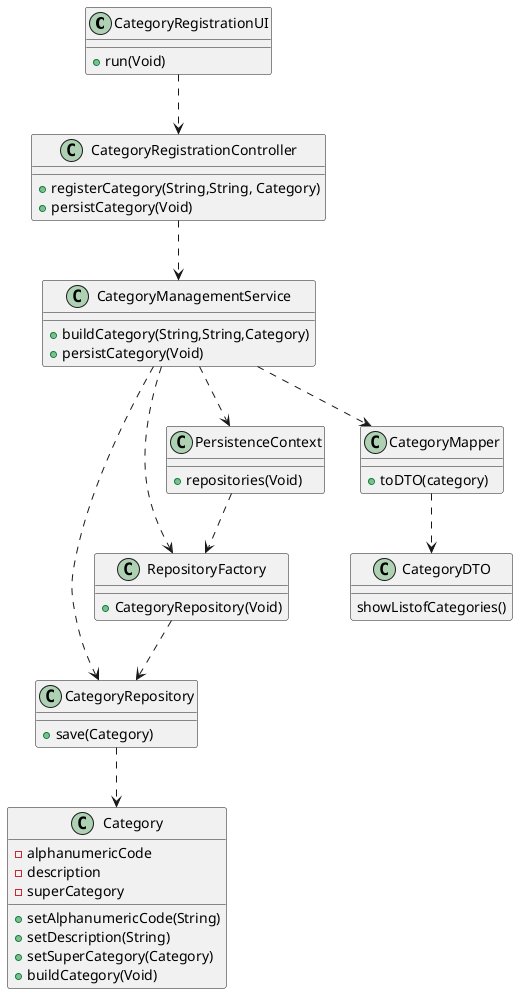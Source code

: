@startuml


class CategoryRegistrationUI {
+run(Void)
}

class CategoryRegistrationController {

+registerCategory(String,String, Category)
+persistCategory(Void)


}

class CategoryManagementService {

+buildCategory(String,String,Category)
+persistCategory(Void)
}



class Category {
-alphanumericCode
-description
-superCategory
+setAlphanumericCode(String)
+setDescription(String)
+setSuperCategory(Category)
+buildCategory(Void)
}

class CategoryRepository {

+save(Category)
}

class RepositoryFactory{
+CategoryRepository(Void)
}

class PersistenceContext{
+repositories(Void)
}

class CategoryMapper {
+toDTO(category)
}

class CategoryDTO {
showListofCategories()
}


CategoryRegistrationUI .-> CategoryRegistrationController
CategoryRegistrationController .-> CategoryManagementService
CategoryManagementService .-> PersistenceContext
CategoryManagementService .-> RepositoryFactory
CategoryManagementService .->CategoryRepository
PersistenceContext .-> RepositoryFactory
RepositoryFactory .-> CategoryRepository
CategoryRepository .-> Category
CategoryManagementService .-> CategoryMapper
CategoryMapper .-> CategoryDTO













@enduml
